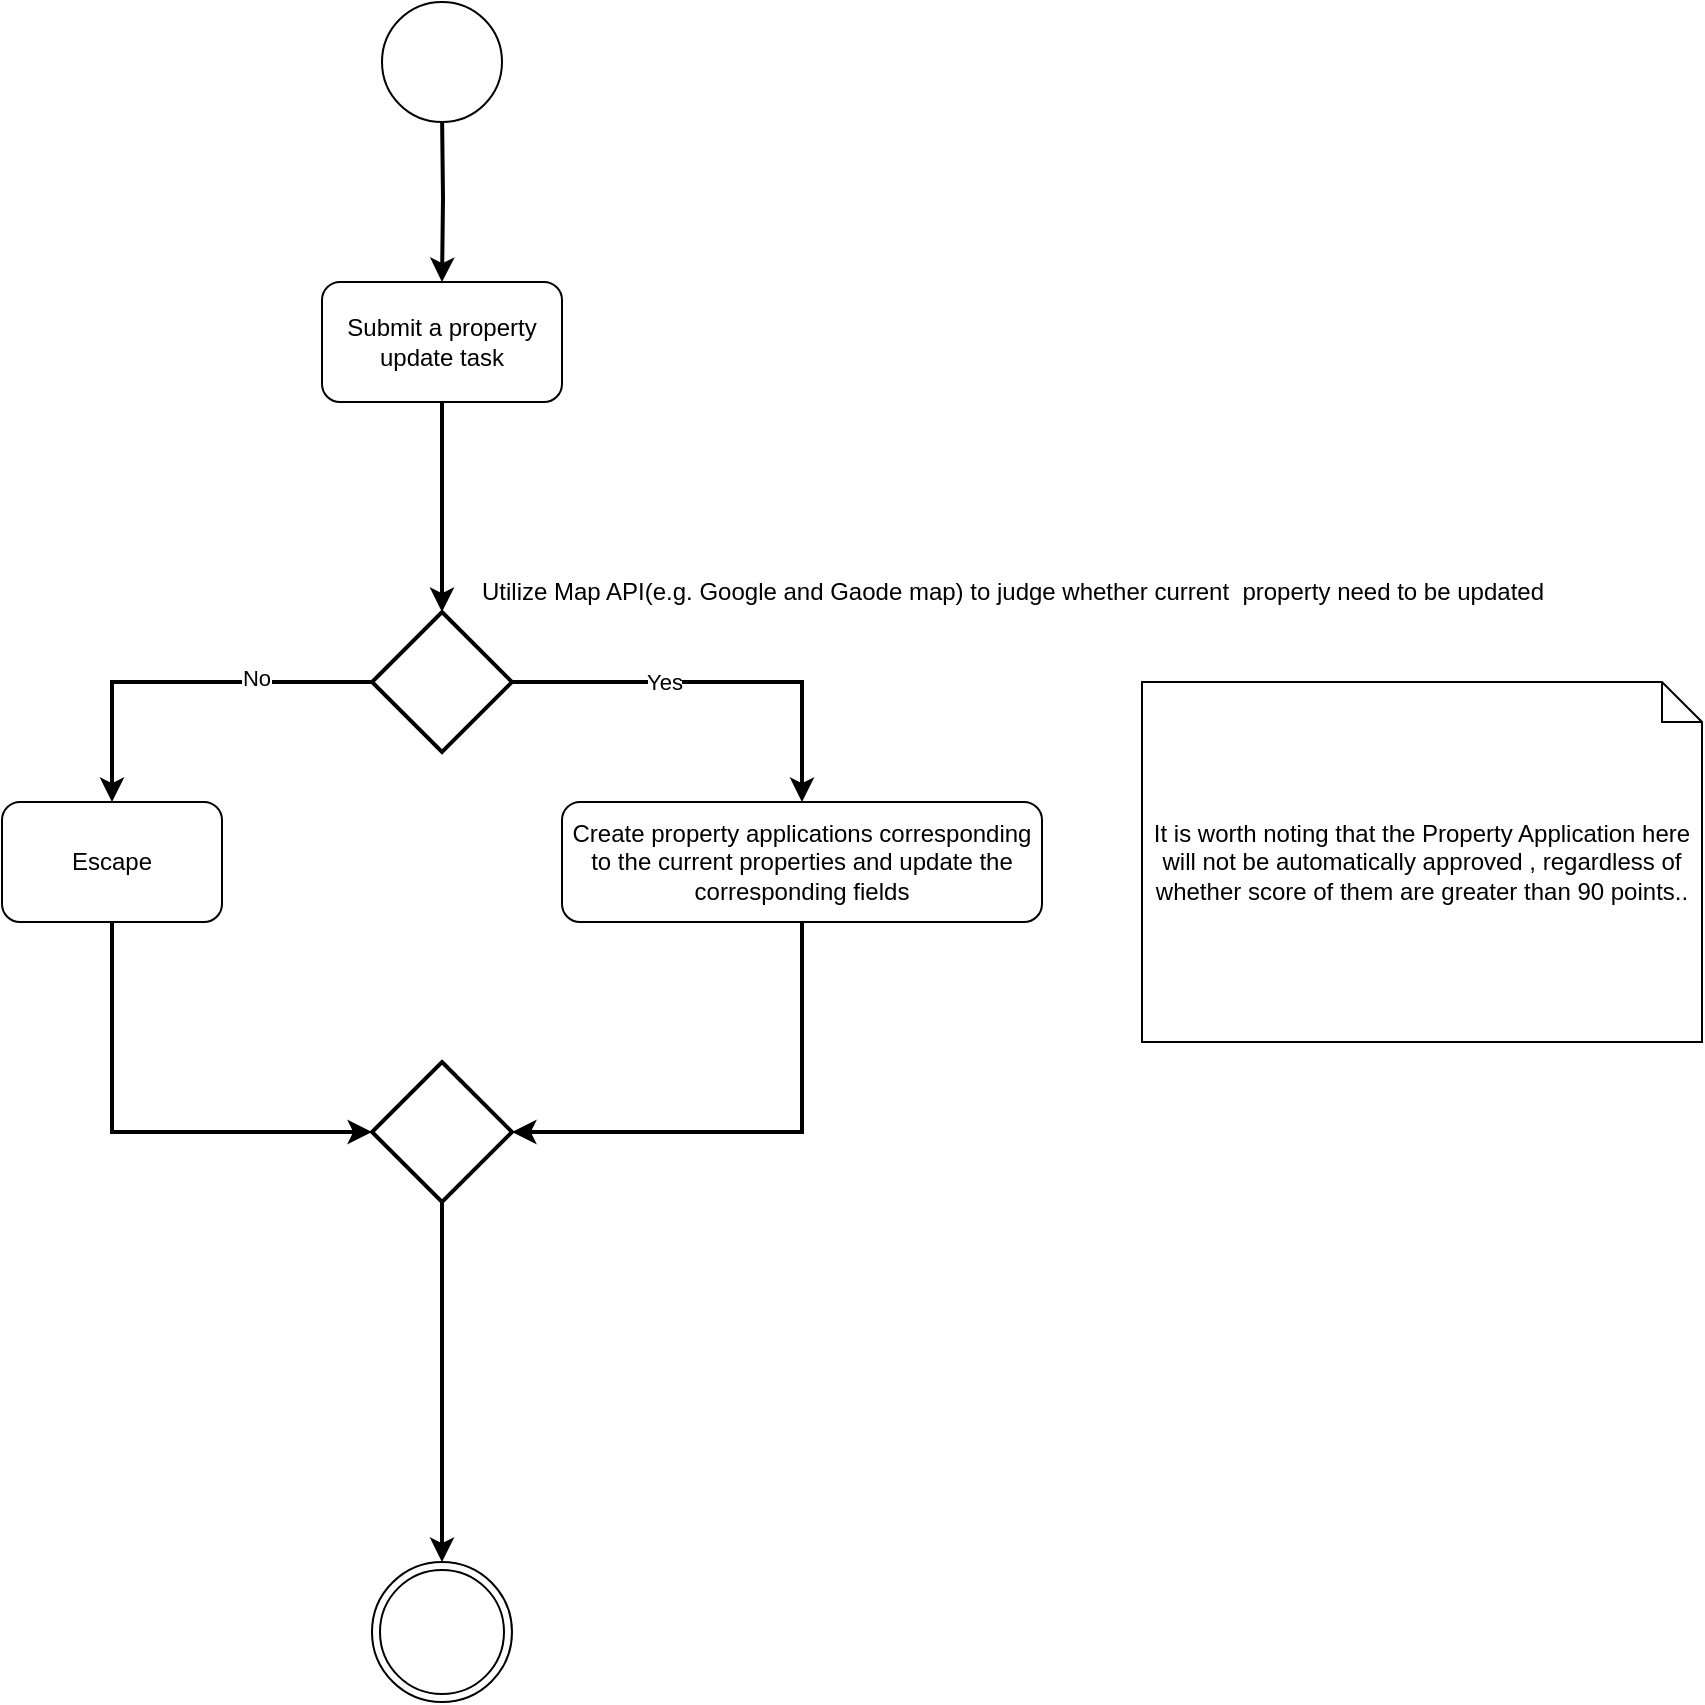<mxfile version="21.6.2" type="github">
  <diagram name="第 1 页" id="K4dIMxSgs0AL1FMop_PG">
    <mxGraphModel dx="1612" dy="798" grid="1" gridSize="10" guides="1" tooltips="1" connect="1" arrows="1" fold="1" page="1" pageScale="1" pageWidth="827" pageHeight="1169" math="0" shadow="0">
      <root>
        <mxCell id="0" />
        <mxCell id="1" parent="0" />
        <mxCell id="1N3cbj_YcuuvRy0N6DCH-7" style="edgeStyle=orthogonalEdgeStyle;rounded=0;orthogonalLoop=1;jettySize=auto;html=1;exitX=0.5;exitY=1;exitDx=0;exitDy=0;strokeWidth=2;" edge="1" parent="1" target="1N3cbj_YcuuvRy0N6DCH-6">
          <mxGeometry relative="1" as="geometry">
            <mxPoint x="290" y="265" as="sourcePoint" />
          </mxGeometry>
        </mxCell>
        <mxCell id="1N3cbj_YcuuvRy0N6DCH-10" style="edgeStyle=orthogonalEdgeStyle;rounded=0;orthogonalLoop=1;jettySize=auto;html=1;exitX=0.5;exitY=1;exitDx=0;exitDy=0;entryX=0.5;entryY=0;entryDx=0;entryDy=0;entryPerimeter=0;strokeWidth=2;" edge="1" parent="1" source="1N3cbj_YcuuvRy0N6DCH-6" target="1N3cbj_YcuuvRy0N6DCH-8">
          <mxGeometry relative="1" as="geometry" />
        </mxCell>
        <mxCell id="1N3cbj_YcuuvRy0N6DCH-6" value="Submit a property update task" style="rounded=1;whiteSpace=wrap;html=1;" vertex="1" parent="1">
          <mxGeometry x="230" y="350" width="120" height="60" as="geometry" />
        </mxCell>
        <mxCell id="1N3cbj_YcuuvRy0N6DCH-14" style="edgeStyle=orthogonalEdgeStyle;rounded=0;orthogonalLoop=1;jettySize=auto;html=1;exitX=0;exitY=0.5;exitDx=0;exitDy=0;exitPerimeter=0;entryX=0.5;entryY=0;entryDx=0;entryDy=0;strokeWidth=2;" edge="1" parent="1" source="1N3cbj_YcuuvRy0N6DCH-8" target="1N3cbj_YcuuvRy0N6DCH-12">
          <mxGeometry relative="1" as="geometry" />
        </mxCell>
        <mxCell id="1N3cbj_YcuuvRy0N6DCH-17" value="No" style="edgeLabel;html=1;align=center;verticalAlign=middle;resizable=0;points=[];" vertex="1" connectable="0" parent="1N3cbj_YcuuvRy0N6DCH-14">
          <mxGeometry x="-0.389" y="-2" relative="1" as="geometry">
            <mxPoint as="offset" />
          </mxGeometry>
        </mxCell>
        <mxCell id="1N3cbj_YcuuvRy0N6DCH-16" style="edgeStyle=orthogonalEdgeStyle;rounded=0;orthogonalLoop=1;jettySize=auto;html=1;exitX=1;exitY=0.5;exitDx=0;exitDy=0;exitPerimeter=0;entryX=0.5;entryY=0;entryDx=0;entryDy=0;strokeWidth=2;" edge="1" parent="1" source="1N3cbj_YcuuvRy0N6DCH-8" target="1N3cbj_YcuuvRy0N6DCH-15">
          <mxGeometry relative="1" as="geometry" />
        </mxCell>
        <mxCell id="1N3cbj_YcuuvRy0N6DCH-18" value="Yes" style="edgeLabel;html=1;align=center;verticalAlign=middle;resizable=0;points=[];" vertex="1" connectable="0" parent="1N3cbj_YcuuvRy0N6DCH-16">
          <mxGeometry x="-0.263" y="-3" relative="1" as="geometry">
            <mxPoint y="-3" as="offset" />
          </mxGeometry>
        </mxCell>
        <mxCell id="1N3cbj_YcuuvRy0N6DCH-8" value="" style="strokeWidth=2;html=1;shape=mxgraph.flowchart.decision;whiteSpace=wrap;" vertex="1" parent="1">
          <mxGeometry x="255" y="515" width="70" height="70" as="geometry" />
        </mxCell>
        <mxCell id="1N3cbj_YcuuvRy0N6DCH-11" value="Utilize Map API(e.g. Google and Gaode map) to judge whether current&amp;nbsp; property need to be updated" style="text;html=1;align=center;verticalAlign=middle;resizable=0;points=[];autosize=1;strokeColor=none;fillColor=none;" vertex="1" parent="1">
          <mxGeometry x="300" y="490" width="550" height="30" as="geometry" />
        </mxCell>
        <mxCell id="1N3cbj_YcuuvRy0N6DCH-24" style="edgeStyle=orthogonalEdgeStyle;rounded=0;orthogonalLoop=1;jettySize=auto;html=1;exitX=0.5;exitY=1;exitDx=0;exitDy=0;entryX=0;entryY=0.5;entryDx=0;entryDy=0;entryPerimeter=0;strokeWidth=2;" edge="1" parent="1" source="1N3cbj_YcuuvRy0N6DCH-12" target="1N3cbj_YcuuvRy0N6DCH-23">
          <mxGeometry relative="1" as="geometry" />
        </mxCell>
        <mxCell id="1N3cbj_YcuuvRy0N6DCH-12" value="Escape" style="rounded=1;whiteSpace=wrap;html=1;" vertex="1" parent="1">
          <mxGeometry x="70" y="610" width="110" height="60" as="geometry" />
        </mxCell>
        <mxCell id="1N3cbj_YcuuvRy0N6DCH-25" style="edgeStyle=orthogonalEdgeStyle;rounded=0;orthogonalLoop=1;jettySize=auto;html=1;exitX=0.5;exitY=1;exitDx=0;exitDy=0;entryX=1;entryY=0.5;entryDx=0;entryDy=0;entryPerimeter=0;strokeWidth=2;" edge="1" parent="1" source="1N3cbj_YcuuvRy0N6DCH-15" target="1N3cbj_YcuuvRy0N6DCH-23">
          <mxGeometry relative="1" as="geometry" />
        </mxCell>
        <mxCell id="1N3cbj_YcuuvRy0N6DCH-15" value="Create property applications corresponding to the current properties and update the corresponding fields" style="rounded=1;whiteSpace=wrap;html=1;" vertex="1" parent="1">
          <mxGeometry x="350" y="610" width="240" height="60" as="geometry" />
        </mxCell>
        <mxCell id="1N3cbj_YcuuvRy0N6DCH-20" value="" style="ellipse;shape=doubleEllipse;whiteSpace=wrap;html=1;aspect=fixed;" vertex="1" parent="1">
          <mxGeometry x="255" y="990" width="70" height="70" as="geometry" />
        </mxCell>
        <mxCell id="1N3cbj_YcuuvRy0N6DCH-21" value="" style="ellipse;whiteSpace=wrap;html=1;aspect=fixed;" vertex="1" parent="1">
          <mxGeometry x="260" y="210" width="60" height="60" as="geometry" />
        </mxCell>
        <mxCell id="1N3cbj_YcuuvRy0N6DCH-28" style="edgeStyle=orthogonalEdgeStyle;rounded=0;orthogonalLoop=1;jettySize=auto;html=1;exitX=0.5;exitY=1;exitDx=0;exitDy=0;exitPerimeter=0;entryX=0.5;entryY=0;entryDx=0;entryDy=0;strokeWidth=2;" edge="1" parent="1" source="1N3cbj_YcuuvRy0N6DCH-23" target="1N3cbj_YcuuvRy0N6DCH-20">
          <mxGeometry relative="1" as="geometry" />
        </mxCell>
        <mxCell id="1N3cbj_YcuuvRy0N6DCH-23" value="" style="strokeWidth=2;html=1;shape=mxgraph.flowchart.decision;whiteSpace=wrap;" vertex="1" parent="1">
          <mxGeometry x="255" y="740" width="70" height="70" as="geometry" />
        </mxCell>
        <mxCell id="1N3cbj_YcuuvRy0N6DCH-27" value="It is worth noting that the Property Application here will not be automatically approved , regardless of whether score of them are greater than 90 points.." style="shape=note;size=20;whiteSpace=wrap;html=1;" vertex="1" parent="1">
          <mxGeometry x="640" y="550" width="280" height="180" as="geometry" />
        </mxCell>
      </root>
    </mxGraphModel>
  </diagram>
</mxfile>
